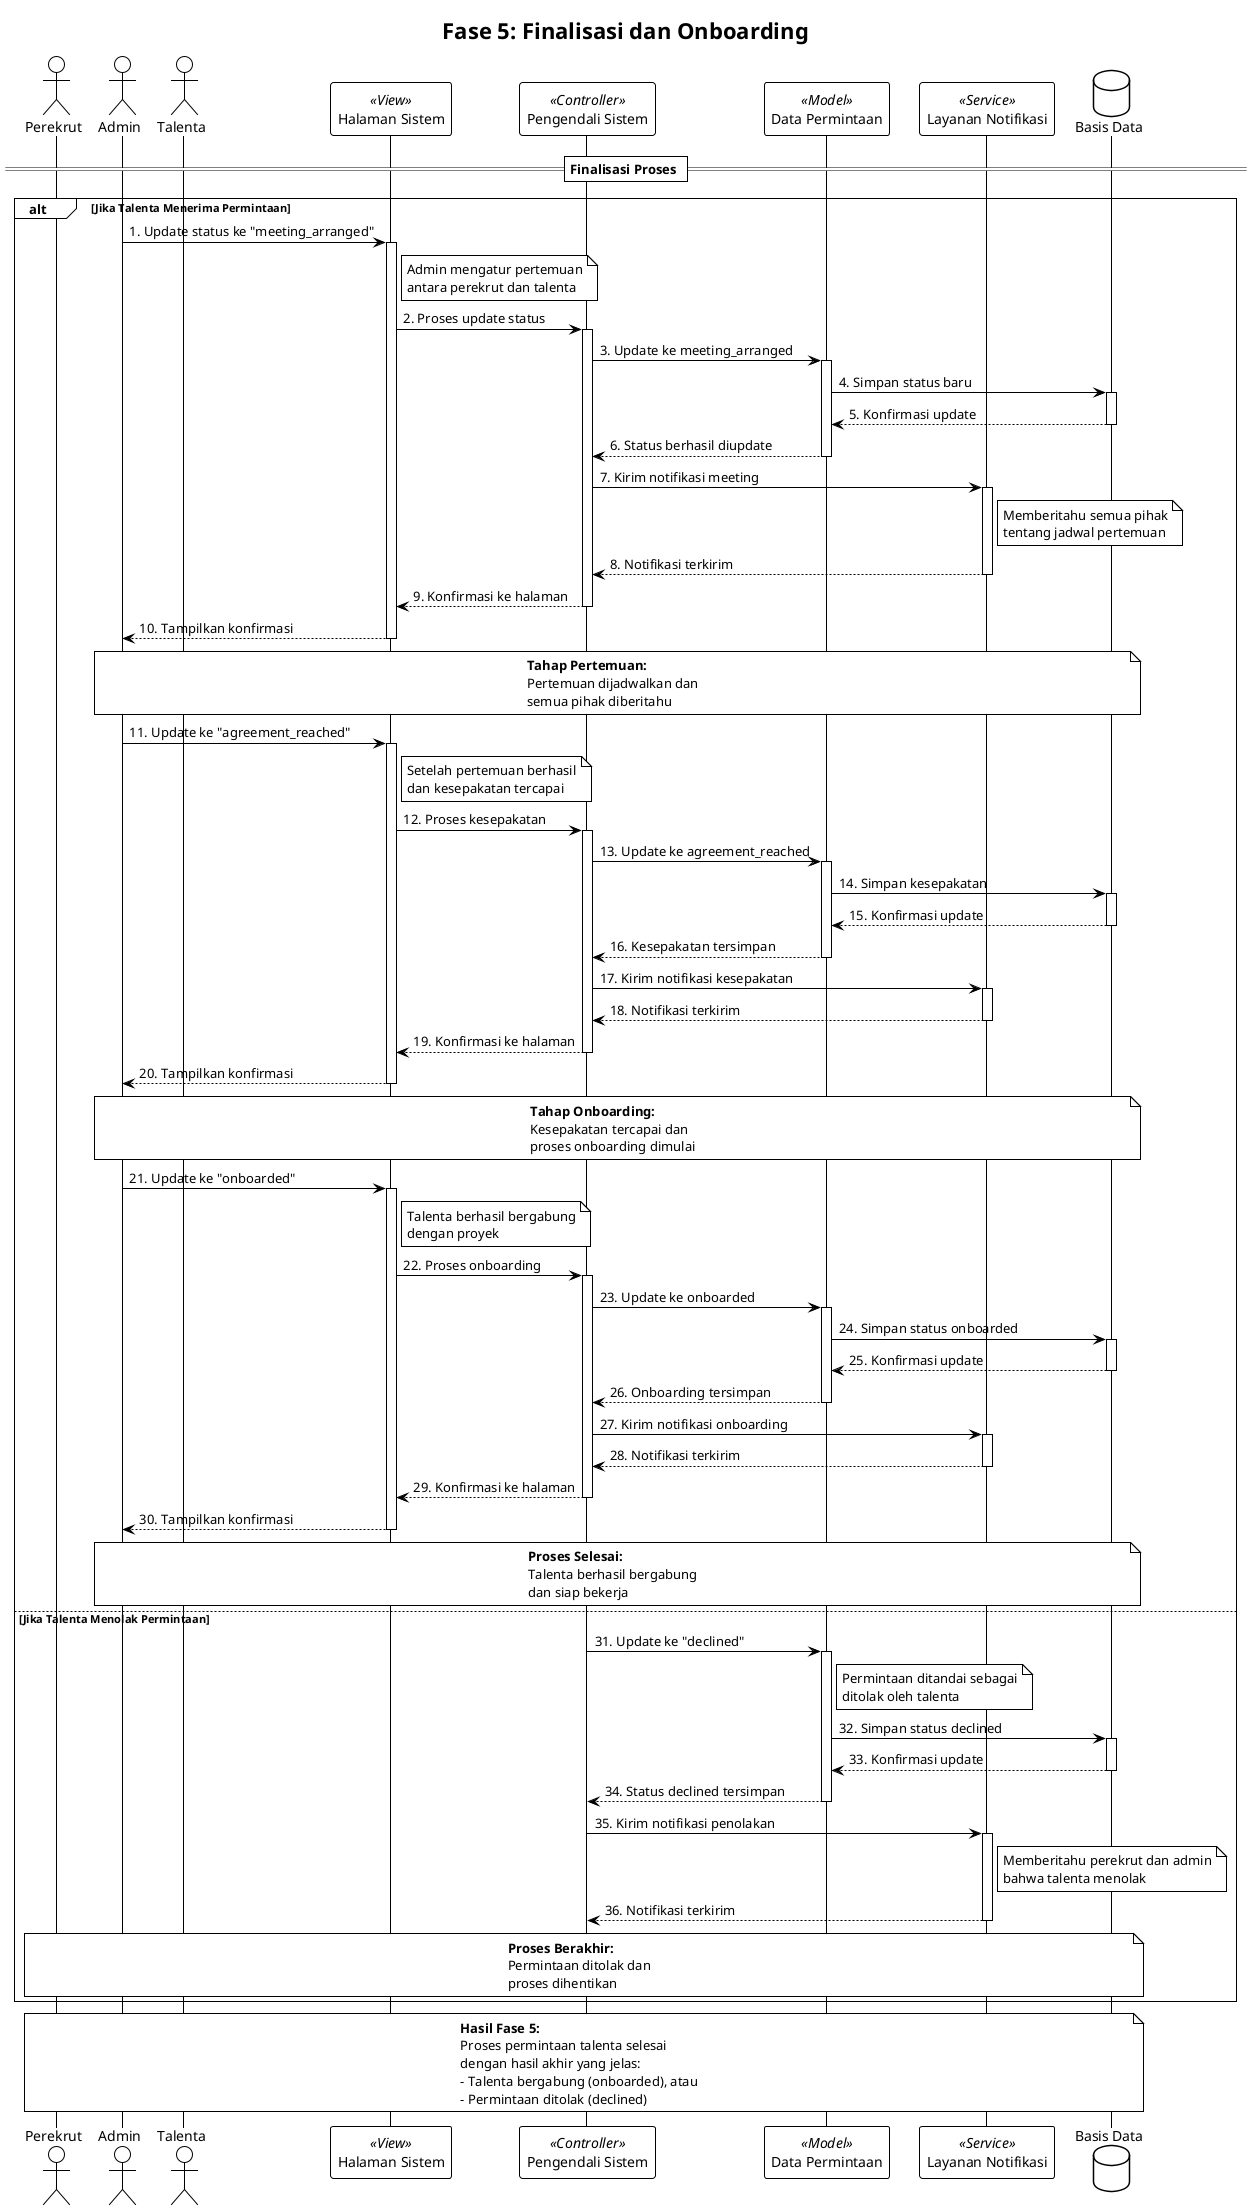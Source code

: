 @startuml Talent_Request_Phase5_Finalization
!theme plain
skinparam monochrome true
skinparam shadowing false

title Fase 5: Finalisasi dan Onboarding

actor "Perekrut" as Recruiter
actor "Admin" as Admin
actor "Talenta" as Talent

participant "Halaman Sistem" as SystemView << View >>
participant "Pengendali Sistem" as SystemController << Controller >>
participant "Data Permintaan" as RequestModel << Model >>
participant "Layanan Notifikasi" as NotificationService << Service >>

database "Basis Data" as Database

== Finalisasi Proses ==

alt Jika Talenta Menerima Permintaan
    Admin -> SystemView: 1. Update status ke "meeting_arranged"
    activate SystemView
    note right of SystemView
      Admin mengatur pertemuan
      antara perekrut dan talenta
    end note
    
    SystemView -> SystemController: 2. Proses update status
    activate SystemController
    
    SystemController -> RequestModel: 3. Update ke meeting_arranged
    activate RequestModel
    
    RequestModel -> Database: 4. Simpan status baru
    activate Database
    Database --> RequestModel: 5. Konfirmasi update
    deactivate Database
    
    RequestModel --> SystemController: 6. Status berhasil diupdate
    deactivate RequestModel
    
    SystemController -> NotificationService: 7. Kirim notifikasi meeting
    activate NotificationService
    note right of NotificationService
      Memberitahu semua pihak
      tentang jadwal pertemuan
    end note
    
    NotificationService --> SystemController: 8. Notifikasi terkirim
    deactivate NotificationService
    
    SystemController --> SystemView: 9. Konfirmasi ke halaman
    deactivate SystemController
    
    SystemView --> Admin: 10. Tampilkan konfirmasi
    deactivate SystemView
    
    note over Admin, Database
      **Tahap Pertemuan:**
      Pertemuan dijadwalkan dan
      semua pihak diberitahu
    end note
    
    Admin -> SystemView: 11. Update ke "agreement_reached"
    activate SystemView
    note right of SystemView
      Setelah pertemuan berhasil
      dan kesepakatan tercapai
    end note
    
    SystemView -> SystemController: 12. Proses kesepakatan
    activate SystemController
    
    SystemController -> RequestModel: 13. Update ke agreement_reached
    activate RequestModel
    
    RequestModel -> Database: 14. Simpan kesepakatan
    activate Database
    Database --> RequestModel: 15. Konfirmasi update
    deactivate Database
    
    RequestModel --> SystemController: 16. Kesepakatan tersimpan
    deactivate RequestModel
    
    SystemController -> NotificationService: 17. Kirim notifikasi kesepakatan
    activate NotificationService
    
    NotificationService --> SystemController: 18. Notifikasi terkirim
    deactivate NotificationService
    
    SystemController --> SystemView: 19. Konfirmasi ke halaman
    deactivate SystemController
    
    SystemView --> Admin: 20. Tampilkan konfirmasi
    deactivate SystemView
    
    note over Admin, Database
      **Tahap Onboarding:**
      Kesepakatan tercapai dan
      proses onboarding dimulai
    end note
    
    Admin -> SystemView: 21. Update ke "onboarded"
    activate SystemView
    note right of SystemView
      Talenta berhasil bergabung
      dengan proyek
    end note
    
    SystemView -> SystemController: 22. Proses onboarding
    activate SystemController
    
    SystemController -> RequestModel: 23. Update ke onboarded
    activate RequestModel
    
    RequestModel -> Database: 24. Simpan status onboarded
    activate Database
    Database --> RequestModel: 25. Konfirmasi update
    deactivate Database
    
    RequestModel --> SystemController: 26. Onboarding tersimpan
    deactivate RequestModel
    
    SystemController -> NotificationService: 27. Kirim notifikasi onboarding
    activate NotificationService
    
    NotificationService --> SystemController: 28. Notifikasi terkirim
    deactivate NotificationService
    
    SystemController --> SystemView: 29. Konfirmasi ke halaman
    deactivate SystemController
    
    SystemView --> Admin: 30. Tampilkan konfirmasi
    deactivate SystemView
    
    note over Admin, Database
      **Proses Selesai:**
      Talenta berhasil bergabung
      dan siap bekerja
    end note

else Jika Talenta Menolak Permintaan
    SystemController -> RequestModel: 31. Update ke "declined"
    activate RequestModel
    note right of RequestModel
      Permintaan ditandai sebagai
      ditolak oleh talenta
    end note
    
    RequestModel -> Database: 32. Simpan status declined
    activate Database
    Database --> RequestModel: 33. Konfirmasi update
    deactivate Database
    
    RequestModel --> SystemController: 34. Status declined tersimpan
    deactivate RequestModel
    
    SystemController -> NotificationService: 35. Kirim notifikasi penolakan
    activate NotificationService
    note right of NotificationService
      Memberitahu perekrut dan admin
      bahwa talenta menolak
    end note
    
    NotificationService --> SystemController: 36. Notifikasi terkirim
    deactivate NotificationService
    
    note over Recruiter, Database
      **Proses Berakhir:**
      Permintaan ditolak dan
      proses dihentikan
    end note
end

note over Recruiter, Database
  **Hasil Fase 5:**
  Proses permintaan talenta selesai
  dengan hasil akhir yang jelas:
  - Talenta bergabung (onboarded), atau
  - Permintaan ditolak (declined)
end note

@enduml